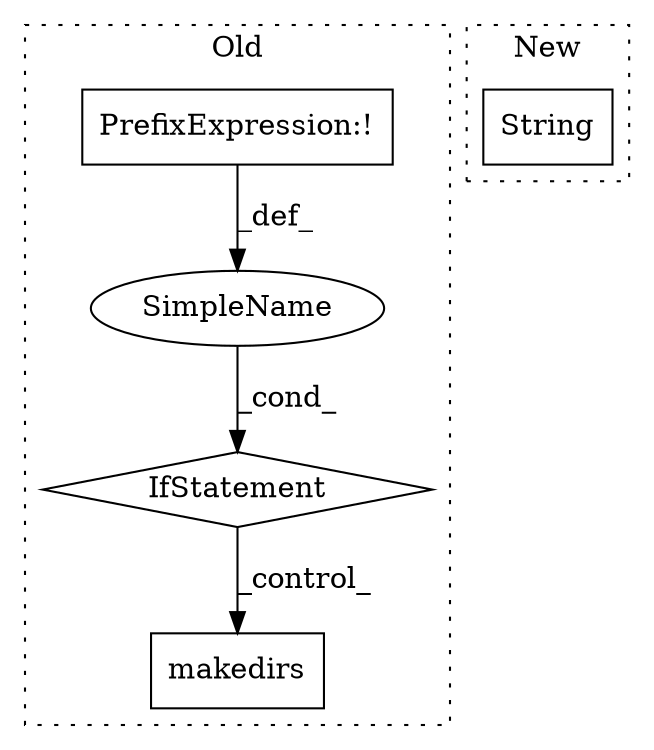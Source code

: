 digraph G {
subgraph cluster0 {
1 [label="makedirs" a="32" s="3030,3047" l="9,1" shape="box"];
3 [label="IfStatement" a="25" s="2989,3017" l="4,2" shape="diamond"];
4 [label="PrefixExpression:!" a="38" s="2993" l="1" shape="box"];
5 [label="SimpleName" a="42" s="" l="" shape="ellipse"];
label = "Old";
style="dotted";
}
subgraph cluster1 {
2 [label="String" a="32" s="2311,2331" l="7,1" shape="box"];
label = "New";
style="dotted";
}
3 -> 1 [label="_control_"];
4 -> 5 [label="_def_"];
5 -> 3 [label="_cond_"];
}